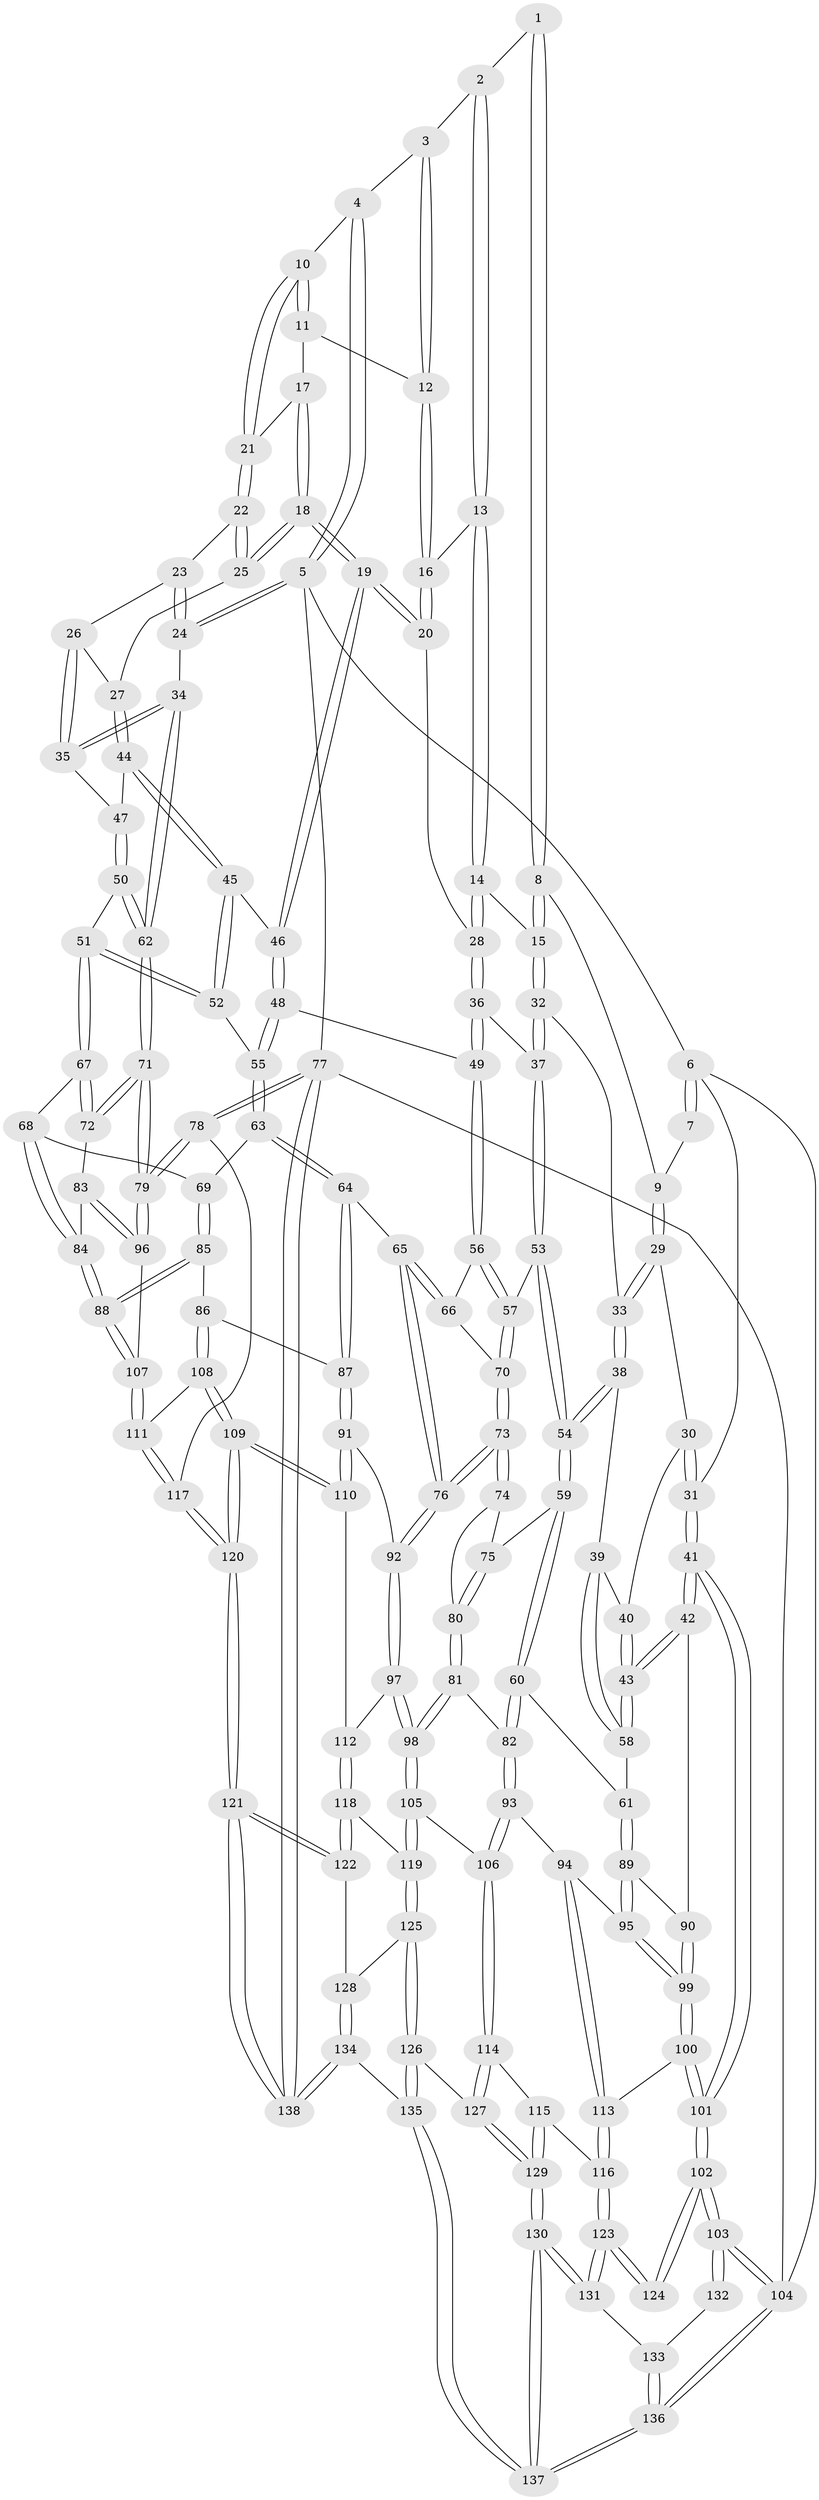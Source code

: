 // coarse degree distribution, {3: 0.0625, 4: 0.5104166666666666, 6: 0.09375, 5: 0.3229166666666667, 7: 0.010416666666666666}
// Generated by graph-tools (version 1.1) at 2025/52/02/27/25 19:52:37]
// undirected, 138 vertices, 342 edges
graph export_dot {
graph [start="1"]
  node [color=gray90,style=filled];
  1 [pos="+0.32624875566327566+0"];
  2 [pos="+0.5013495957898156+0"];
  3 [pos="+0.6935721102956549+0"];
  4 [pos="+0.77504949755273+0"];
  5 [pos="+1+0"];
  6 [pos="+0+0"];
  7 [pos="+0.14525850074404847+0"];
  8 [pos="+0.3176181635670784+0.15684381837770603"];
  9 [pos="+0.2934388808294656+0.1566471402377339"];
  10 [pos="+0.8119055309435508+0.07917422690996595"];
  11 [pos="+0.700825446323399+0.08887794186814059"];
  12 [pos="+0.6732542668327137+0.0577399623469309"];
  13 [pos="+0.4833731123796476+0.009394105664238867"];
  14 [pos="+0.39760320877910044+0.1594439466173961"];
  15 [pos="+0.37099990970591934+0.1696274340285366"];
  16 [pos="+0.6085883537220329+0.1519802760421118"];
  17 [pos="+0.7121665211726577+0.10983569900882104"];
  18 [pos="+0.676393422032401+0.23364962296096312"];
  19 [pos="+0.6453804701574873+0.2568696090577968"];
  20 [pos="+0.6209244334433659+0.24052024576448194"];
  21 [pos="+0.8229158445780559+0.12877029364806442"];
  22 [pos="+0.824058346716287+0.1312693149495357"];
  23 [pos="+0.9521310802800744+0.08899416096396609"];
  24 [pos="+1+0"];
  25 [pos="+0.8208816969697847+0.16439380657488997"];
  26 [pos="+0.9086384698899481+0.22126845495524028"];
  27 [pos="+0.8822571813439017+0.23987037022739355"];
  28 [pos="+0.5344825341452457+0.24451889686560913"];
  29 [pos="+0.22878343213661193+0.17612389879753945"];
  30 [pos="+0.18153068417051144+0.18006596151586798"];
  31 [pos="+0+0"];
  32 [pos="+0.3630084918111183+0.32105966645455036"];
  33 [pos="+0.29444772752164877+0.3496993538278344"];
  34 [pos="+1+0"];
  35 [pos="+1+0"];
  36 [pos="+0.4567263468959304+0.3583941033459576"];
  37 [pos="+0.4228050712575127+0.3658155565176956"];
  38 [pos="+0.2560312321801755+0.38321696047272247"];
  39 [pos="+0.25328738686069285+0.3839152055387035"];
  40 [pos="+0.17812691884528165+0.20513585607520238"];
  41 [pos="+0+0.47383435990490724"];
  42 [pos="+0.03874911507294181+0.47394646489765385"];
  43 [pos="+0.06715188414061221+0.4601282268763207"];
  44 [pos="+0.8882617658975126+0.2980038557805793"];
  45 [pos="+0.8323015898768498+0.34799038137130894"];
  46 [pos="+0.6486581448396912+0.26603749554685946"];
  47 [pos="+0.8954261485286852+0.3005752046253366"];
  48 [pos="+0.63474141089729+0.36017235019559607"];
  49 [pos="+0.5467499994081613+0.42096955526138513"];
  50 [pos="+1+0.3816139358183985"];
  51 [pos="+0.8395347589656386+0.4593652650277828"];
  52 [pos="+0.8227934337624279+0.4145208543044111"];
  53 [pos="+0.3968233435447502+0.4742397071595624"];
  54 [pos="+0.3793235541139488+0.4888237488931604"];
  55 [pos="+0.6799913112641174+0.4274584948753564"];
  56 [pos="+0.545785271817688+0.4268670925030848"];
  57 [pos="+0.5028005599375911+0.4926377568214661"];
  58 [pos="+0.15772067412576604+0.44558137209996695"];
  59 [pos="+0.3741904926643578+0.5013542876959924"];
  60 [pos="+0.310305989116711+0.5459139442887856"];
  61 [pos="+0.30418798065649716+0.5431878362646256"];
  62 [pos="+1+0.42530666443600157"];
  63 [pos="+0.6732409042645375+0.5180392212923539"];
  64 [pos="+0.6532749681692095+0.5336719203675317"];
  65 [pos="+0.648976096487544+0.5344388205551321"];
  66 [pos="+0.6051602463059083+0.4960105382413089"];
  67 [pos="+0.8410740575288572+0.47886631995786"];
  68 [pos="+0.8305336653099044+0.505097656533678"];
  69 [pos="+0.7650131582445037+0.5374826092014958"];
  70 [pos="+0.5097268148700228+0.5123727234740246"];
  71 [pos="+1+0.4755229561410041"];
  72 [pos="+1+0.5198862177594373"];
  73 [pos="+0.5299723234552117+0.5928129531332041"];
  74 [pos="+0.5120249741118839+0.5926320937147058"];
  75 [pos="+0.3992934658496554+0.5386205269287898"];
  76 [pos="+0.5427549292559265+0.6032441337133071"];
  77 [pos="+1+1"];
  78 [pos="+1+0.8417669760204226"];
  79 [pos="+1+0.7746319457223807"];
  80 [pos="+0.4085355404767257+0.6277992045277271"];
  81 [pos="+0.3981150824047278+0.6418692437309216"];
  82 [pos="+0.3070883639323211+0.6145404264511724"];
  83 [pos="+0.9479544137524437+0.5927661391232166"];
  84 [pos="+0.8897367863974952+0.6202430049147704"];
  85 [pos="+0.7605290850897312+0.6097593327589952"];
  86 [pos="+0.7162168619666026+0.6532231089896124"];
  87 [pos="+0.6939534558783448+0.6489315543485092"];
  88 [pos="+0.8749017274783555+0.6678462804939226"];
  89 [pos="+0.16355623315847775+0.6022891476730159"];
  90 [pos="+0.10505712247042583+0.5533812729180996"];
  91 [pos="+0.6264200232696645+0.6879306615598129"];
  92 [pos="+0.5438283717686555+0.6100567245453564"];
  93 [pos="+0.2568305397756547+0.6762661775265789"];
  94 [pos="+0.24046645198095518+0.6740518782428859"];
  95 [pos="+0.21586942895520903+0.6624909400835319"];
  96 [pos="+1+0.7023983709764718"];
  97 [pos="+0.46374532393231466+0.7525247464014284"];
  98 [pos="+0.42748143497395+0.7623483953981913"];
  99 [pos="+0.11449665714581758+0.7292259942047199"];
  100 [pos="+0.07100757328604587+0.7955755917803399"];
  101 [pos="+0+0.756268882916853"];
  102 [pos="+0+0.86551731955643"];
  103 [pos="+0+1"];
  104 [pos="+0+1"];
  105 [pos="+0.3653813641283204+0.8184215652148217"];
  106 [pos="+0.3490578217916685+0.8163075609017354"];
  107 [pos="+0.8753292866891157+0.6829388335490041"];
  108 [pos="+0.8069496298025+0.7890593127987163"];
  109 [pos="+0.7462975524224249+0.9117634392323647"];
  110 [pos="+0.6232417586859083+0.7905588637351463"];
  111 [pos="+0.8376465766025883+0.7612119949049134"];
  112 [pos="+0.5549870640917168+0.7844766433626693"];
  113 [pos="+0.13609720603538486+0.8370023023827534"];
  114 [pos="+0.24678777976376212+0.8678339231557174"];
  115 [pos="+0.2252461961896208+0.8736183160868659"];
  116 [pos="+0.16636234267623984+0.8691398334020997"];
  117 [pos="+1+0.8475914534267084"];
  118 [pos="+0.5119310117094524+0.8900306484525402"];
  119 [pos="+0.3902056991071606+0.863161116653359"];
  120 [pos="+0.7504947318899128+0.9655072657828838"];
  121 [pos="+0.7391593506845829+1"];
  122 [pos="+0.5818215899859133+0.947234837826727"];
  123 [pos="+0.15447985329987313+0.893520360149115"];
  124 [pos="+0.09867415637015926+0.9336174737425901"];
  125 [pos="+0.3928509038195556+0.879733400814433"];
  126 [pos="+0.3600587721554025+1"];
  127 [pos="+0.29877344661802435+0.9743920876533463"];
  128 [pos="+0.4629839829163138+0.9626177221678545"];
  129 [pos="+0.24185955320566221+1"];
  130 [pos="+0.19010366440348633+1"];
  131 [pos="+0.1527655861146261+0.9609616395002342"];
  132 [pos="+0.07927823670703846+0.9579943265525716"];
  133 [pos="+0.08306831089237288+1"];
  134 [pos="+0.44197143003303546+1"];
  135 [pos="+0.38850717802213064+1"];
  136 [pos="+0.01720453250477864+1"];
  137 [pos="+0.18975838961053376+1"];
  138 [pos="+0.7368049476695843+1"];
  1 -- 2;
  1 -- 8;
  1 -- 8;
  2 -- 3;
  2 -- 13;
  2 -- 13;
  3 -- 4;
  3 -- 12;
  3 -- 12;
  4 -- 5;
  4 -- 5;
  4 -- 10;
  5 -- 6;
  5 -- 24;
  5 -- 24;
  5 -- 77;
  6 -- 7;
  6 -- 7;
  6 -- 31;
  6 -- 104;
  7 -- 9;
  8 -- 9;
  8 -- 15;
  8 -- 15;
  9 -- 29;
  9 -- 29;
  10 -- 11;
  10 -- 11;
  10 -- 21;
  10 -- 21;
  11 -- 12;
  11 -- 17;
  12 -- 16;
  12 -- 16;
  13 -- 14;
  13 -- 14;
  13 -- 16;
  14 -- 15;
  14 -- 28;
  14 -- 28;
  15 -- 32;
  15 -- 32;
  16 -- 20;
  16 -- 20;
  17 -- 18;
  17 -- 18;
  17 -- 21;
  18 -- 19;
  18 -- 19;
  18 -- 25;
  18 -- 25;
  19 -- 20;
  19 -- 20;
  19 -- 46;
  19 -- 46;
  20 -- 28;
  21 -- 22;
  21 -- 22;
  22 -- 23;
  22 -- 25;
  22 -- 25;
  23 -- 24;
  23 -- 24;
  23 -- 26;
  24 -- 34;
  25 -- 27;
  26 -- 27;
  26 -- 35;
  26 -- 35;
  27 -- 44;
  27 -- 44;
  28 -- 36;
  28 -- 36;
  29 -- 30;
  29 -- 33;
  29 -- 33;
  30 -- 31;
  30 -- 31;
  30 -- 40;
  31 -- 41;
  31 -- 41;
  32 -- 33;
  32 -- 37;
  32 -- 37;
  33 -- 38;
  33 -- 38;
  34 -- 35;
  34 -- 35;
  34 -- 62;
  34 -- 62;
  35 -- 47;
  36 -- 37;
  36 -- 49;
  36 -- 49;
  37 -- 53;
  37 -- 53;
  38 -- 39;
  38 -- 54;
  38 -- 54;
  39 -- 40;
  39 -- 58;
  39 -- 58;
  40 -- 43;
  40 -- 43;
  41 -- 42;
  41 -- 42;
  41 -- 101;
  41 -- 101;
  42 -- 43;
  42 -- 43;
  42 -- 90;
  43 -- 58;
  43 -- 58;
  44 -- 45;
  44 -- 45;
  44 -- 47;
  45 -- 46;
  45 -- 52;
  45 -- 52;
  46 -- 48;
  46 -- 48;
  47 -- 50;
  47 -- 50;
  48 -- 49;
  48 -- 55;
  48 -- 55;
  49 -- 56;
  49 -- 56;
  50 -- 51;
  50 -- 62;
  50 -- 62;
  51 -- 52;
  51 -- 52;
  51 -- 67;
  51 -- 67;
  52 -- 55;
  53 -- 54;
  53 -- 54;
  53 -- 57;
  54 -- 59;
  54 -- 59;
  55 -- 63;
  55 -- 63;
  56 -- 57;
  56 -- 57;
  56 -- 66;
  57 -- 70;
  57 -- 70;
  58 -- 61;
  59 -- 60;
  59 -- 60;
  59 -- 75;
  60 -- 61;
  60 -- 82;
  60 -- 82;
  61 -- 89;
  61 -- 89;
  62 -- 71;
  62 -- 71;
  63 -- 64;
  63 -- 64;
  63 -- 69;
  64 -- 65;
  64 -- 87;
  64 -- 87;
  65 -- 66;
  65 -- 66;
  65 -- 76;
  65 -- 76;
  66 -- 70;
  67 -- 68;
  67 -- 72;
  67 -- 72;
  68 -- 69;
  68 -- 84;
  68 -- 84;
  69 -- 85;
  69 -- 85;
  70 -- 73;
  70 -- 73;
  71 -- 72;
  71 -- 72;
  71 -- 79;
  71 -- 79;
  72 -- 83;
  73 -- 74;
  73 -- 74;
  73 -- 76;
  73 -- 76;
  74 -- 75;
  74 -- 80;
  75 -- 80;
  75 -- 80;
  76 -- 92;
  76 -- 92;
  77 -- 78;
  77 -- 78;
  77 -- 138;
  77 -- 138;
  77 -- 104;
  78 -- 79;
  78 -- 79;
  78 -- 117;
  79 -- 96;
  79 -- 96;
  80 -- 81;
  80 -- 81;
  81 -- 82;
  81 -- 98;
  81 -- 98;
  82 -- 93;
  82 -- 93;
  83 -- 84;
  83 -- 96;
  83 -- 96;
  84 -- 88;
  84 -- 88;
  85 -- 86;
  85 -- 88;
  85 -- 88;
  86 -- 87;
  86 -- 108;
  86 -- 108;
  87 -- 91;
  87 -- 91;
  88 -- 107;
  88 -- 107;
  89 -- 90;
  89 -- 95;
  89 -- 95;
  90 -- 99;
  90 -- 99;
  91 -- 92;
  91 -- 110;
  91 -- 110;
  92 -- 97;
  92 -- 97;
  93 -- 94;
  93 -- 106;
  93 -- 106;
  94 -- 95;
  94 -- 113;
  94 -- 113;
  95 -- 99;
  95 -- 99;
  96 -- 107;
  97 -- 98;
  97 -- 98;
  97 -- 112;
  98 -- 105;
  98 -- 105;
  99 -- 100;
  99 -- 100;
  100 -- 101;
  100 -- 101;
  100 -- 113;
  101 -- 102;
  101 -- 102;
  102 -- 103;
  102 -- 103;
  102 -- 124;
  102 -- 124;
  103 -- 104;
  103 -- 104;
  103 -- 132;
  103 -- 132;
  104 -- 136;
  104 -- 136;
  105 -- 106;
  105 -- 119;
  105 -- 119;
  106 -- 114;
  106 -- 114;
  107 -- 111;
  107 -- 111;
  108 -- 109;
  108 -- 109;
  108 -- 111;
  109 -- 110;
  109 -- 110;
  109 -- 120;
  109 -- 120;
  110 -- 112;
  111 -- 117;
  111 -- 117;
  112 -- 118;
  112 -- 118;
  113 -- 116;
  113 -- 116;
  114 -- 115;
  114 -- 127;
  114 -- 127;
  115 -- 116;
  115 -- 129;
  115 -- 129;
  116 -- 123;
  116 -- 123;
  117 -- 120;
  117 -- 120;
  118 -- 119;
  118 -- 122;
  118 -- 122;
  119 -- 125;
  119 -- 125;
  120 -- 121;
  120 -- 121;
  121 -- 122;
  121 -- 122;
  121 -- 138;
  121 -- 138;
  122 -- 128;
  123 -- 124;
  123 -- 124;
  123 -- 131;
  123 -- 131;
  125 -- 126;
  125 -- 126;
  125 -- 128;
  126 -- 127;
  126 -- 135;
  126 -- 135;
  127 -- 129;
  127 -- 129;
  128 -- 134;
  128 -- 134;
  129 -- 130;
  129 -- 130;
  130 -- 131;
  130 -- 131;
  130 -- 137;
  130 -- 137;
  131 -- 133;
  132 -- 133;
  133 -- 136;
  133 -- 136;
  134 -- 135;
  134 -- 138;
  134 -- 138;
  135 -- 137;
  135 -- 137;
  136 -- 137;
  136 -- 137;
}
